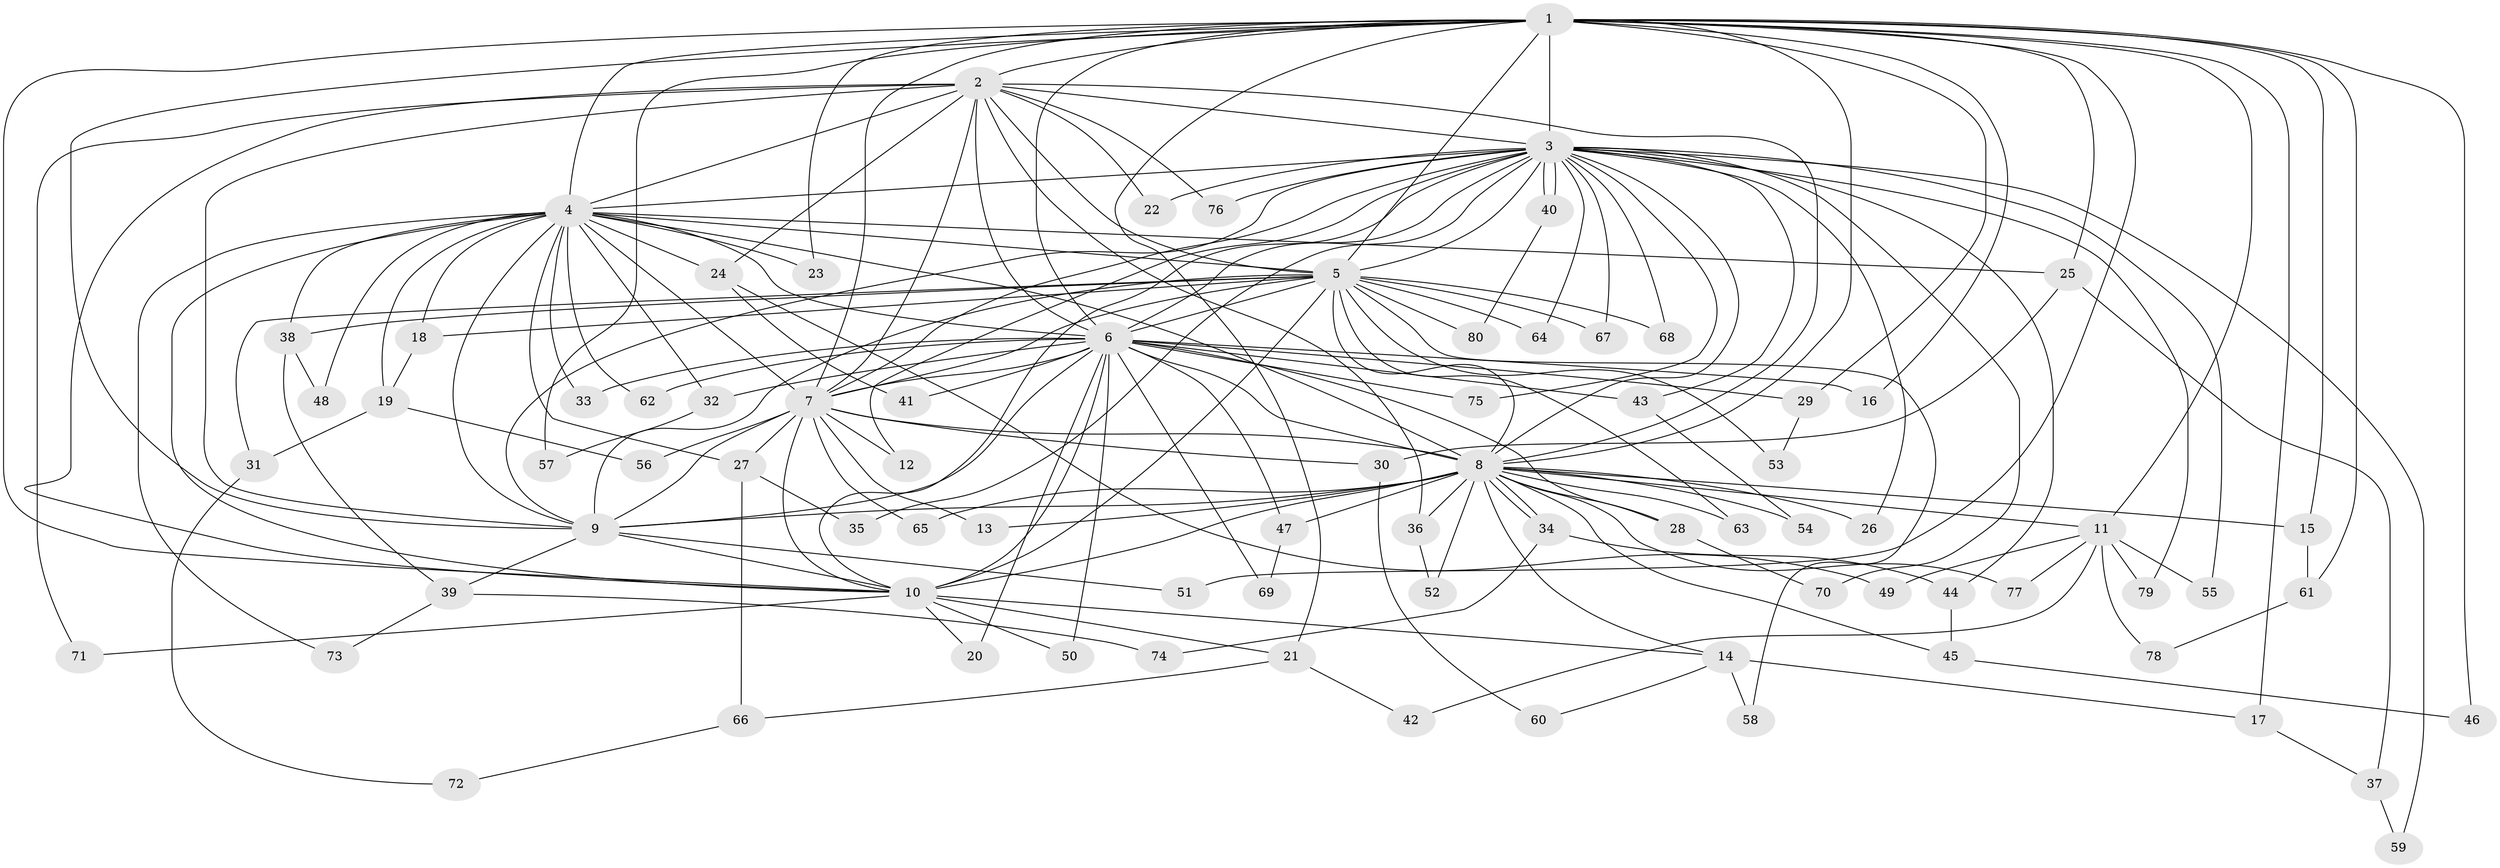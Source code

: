 // coarse degree distribution, {20: 0.025, 10: 0.075, 25: 0.025, 12: 0.025, 18: 0.025, 9: 0.025, 7: 0.025, 2: 0.425, 5: 0.05, 4: 0.075, 3: 0.1, 1: 0.125}
// Generated by graph-tools (version 1.1) at 2025/17/03/04/25 18:17:15]
// undirected, 80 vertices, 185 edges
graph export_dot {
graph [start="1"]
  node [color=gray90,style=filled];
  1;
  2;
  3;
  4;
  5;
  6;
  7;
  8;
  9;
  10;
  11;
  12;
  13;
  14;
  15;
  16;
  17;
  18;
  19;
  20;
  21;
  22;
  23;
  24;
  25;
  26;
  27;
  28;
  29;
  30;
  31;
  32;
  33;
  34;
  35;
  36;
  37;
  38;
  39;
  40;
  41;
  42;
  43;
  44;
  45;
  46;
  47;
  48;
  49;
  50;
  51;
  52;
  53;
  54;
  55;
  56;
  57;
  58;
  59;
  60;
  61;
  62;
  63;
  64;
  65;
  66;
  67;
  68;
  69;
  70;
  71;
  72;
  73;
  74;
  75;
  76;
  77;
  78;
  79;
  80;
  1 -- 2;
  1 -- 3;
  1 -- 4;
  1 -- 5;
  1 -- 6;
  1 -- 7;
  1 -- 8;
  1 -- 9;
  1 -- 10;
  1 -- 11;
  1 -- 15;
  1 -- 16;
  1 -- 17;
  1 -- 21;
  1 -- 23;
  1 -- 25;
  1 -- 29;
  1 -- 46;
  1 -- 51;
  1 -- 57;
  1 -- 61;
  2 -- 3;
  2 -- 4;
  2 -- 5;
  2 -- 6;
  2 -- 7;
  2 -- 8;
  2 -- 9;
  2 -- 10;
  2 -- 22;
  2 -- 24;
  2 -- 36;
  2 -- 71;
  2 -- 76;
  3 -- 4;
  3 -- 5;
  3 -- 6;
  3 -- 7;
  3 -- 8;
  3 -- 9;
  3 -- 10;
  3 -- 12;
  3 -- 22;
  3 -- 26;
  3 -- 35;
  3 -- 40;
  3 -- 40;
  3 -- 43;
  3 -- 44;
  3 -- 55;
  3 -- 59;
  3 -- 64;
  3 -- 67;
  3 -- 68;
  3 -- 70;
  3 -- 75;
  3 -- 76;
  3 -- 79;
  4 -- 5;
  4 -- 6;
  4 -- 7;
  4 -- 8;
  4 -- 9;
  4 -- 10;
  4 -- 18;
  4 -- 19;
  4 -- 23;
  4 -- 24;
  4 -- 25;
  4 -- 27;
  4 -- 32;
  4 -- 33;
  4 -- 38;
  4 -- 48;
  4 -- 62;
  4 -- 73;
  5 -- 6;
  5 -- 7;
  5 -- 8;
  5 -- 9;
  5 -- 10;
  5 -- 18;
  5 -- 31;
  5 -- 38;
  5 -- 53;
  5 -- 58;
  5 -- 63;
  5 -- 64;
  5 -- 67;
  5 -- 68;
  5 -- 80;
  6 -- 7;
  6 -- 8;
  6 -- 9;
  6 -- 10;
  6 -- 16;
  6 -- 20;
  6 -- 28;
  6 -- 29;
  6 -- 32;
  6 -- 33;
  6 -- 41;
  6 -- 43;
  6 -- 47;
  6 -- 50;
  6 -- 62;
  6 -- 69;
  6 -- 75;
  7 -- 8;
  7 -- 9;
  7 -- 10;
  7 -- 12;
  7 -- 13;
  7 -- 27;
  7 -- 30;
  7 -- 56;
  7 -- 65;
  8 -- 9;
  8 -- 10;
  8 -- 11;
  8 -- 13;
  8 -- 14;
  8 -- 15;
  8 -- 26;
  8 -- 28;
  8 -- 34;
  8 -- 34;
  8 -- 36;
  8 -- 45;
  8 -- 47;
  8 -- 52;
  8 -- 54;
  8 -- 63;
  8 -- 65;
  8 -- 77;
  9 -- 10;
  9 -- 39;
  9 -- 51;
  10 -- 14;
  10 -- 20;
  10 -- 21;
  10 -- 50;
  10 -- 71;
  11 -- 42;
  11 -- 49;
  11 -- 55;
  11 -- 77;
  11 -- 78;
  11 -- 79;
  14 -- 17;
  14 -- 58;
  14 -- 60;
  15 -- 61;
  17 -- 37;
  18 -- 19;
  19 -- 31;
  19 -- 56;
  21 -- 42;
  21 -- 66;
  24 -- 41;
  24 -- 49;
  25 -- 30;
  25 -- 37;
  27 -- 35;
  27 -- 66;
  28 -- 70;
  29 -- 53;
  30 -- 60;
  31 -- 72;
  32 -- 57;
  34 -- 44;
  34 -- 74;
  36 -- 52;
  37 -- 59;
  38 -- 39;
  38 -- 48;
  39 -- 73;
  39 -- 74;
  40 -- 80;
  43 -- 54;
  44 -- 45;
  45 -- 46;
  47 -- 69;
  61 -- 78;
  66 -- 72;
}
